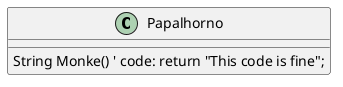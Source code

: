 @startuml

class Papalhorno {
    String Monke() ' code: return "This code is fine";

    ' comment: this comment is fine
    /' comment: This comment is also fine '/
}

' comment: This comment is NOT fine.

@enduml
